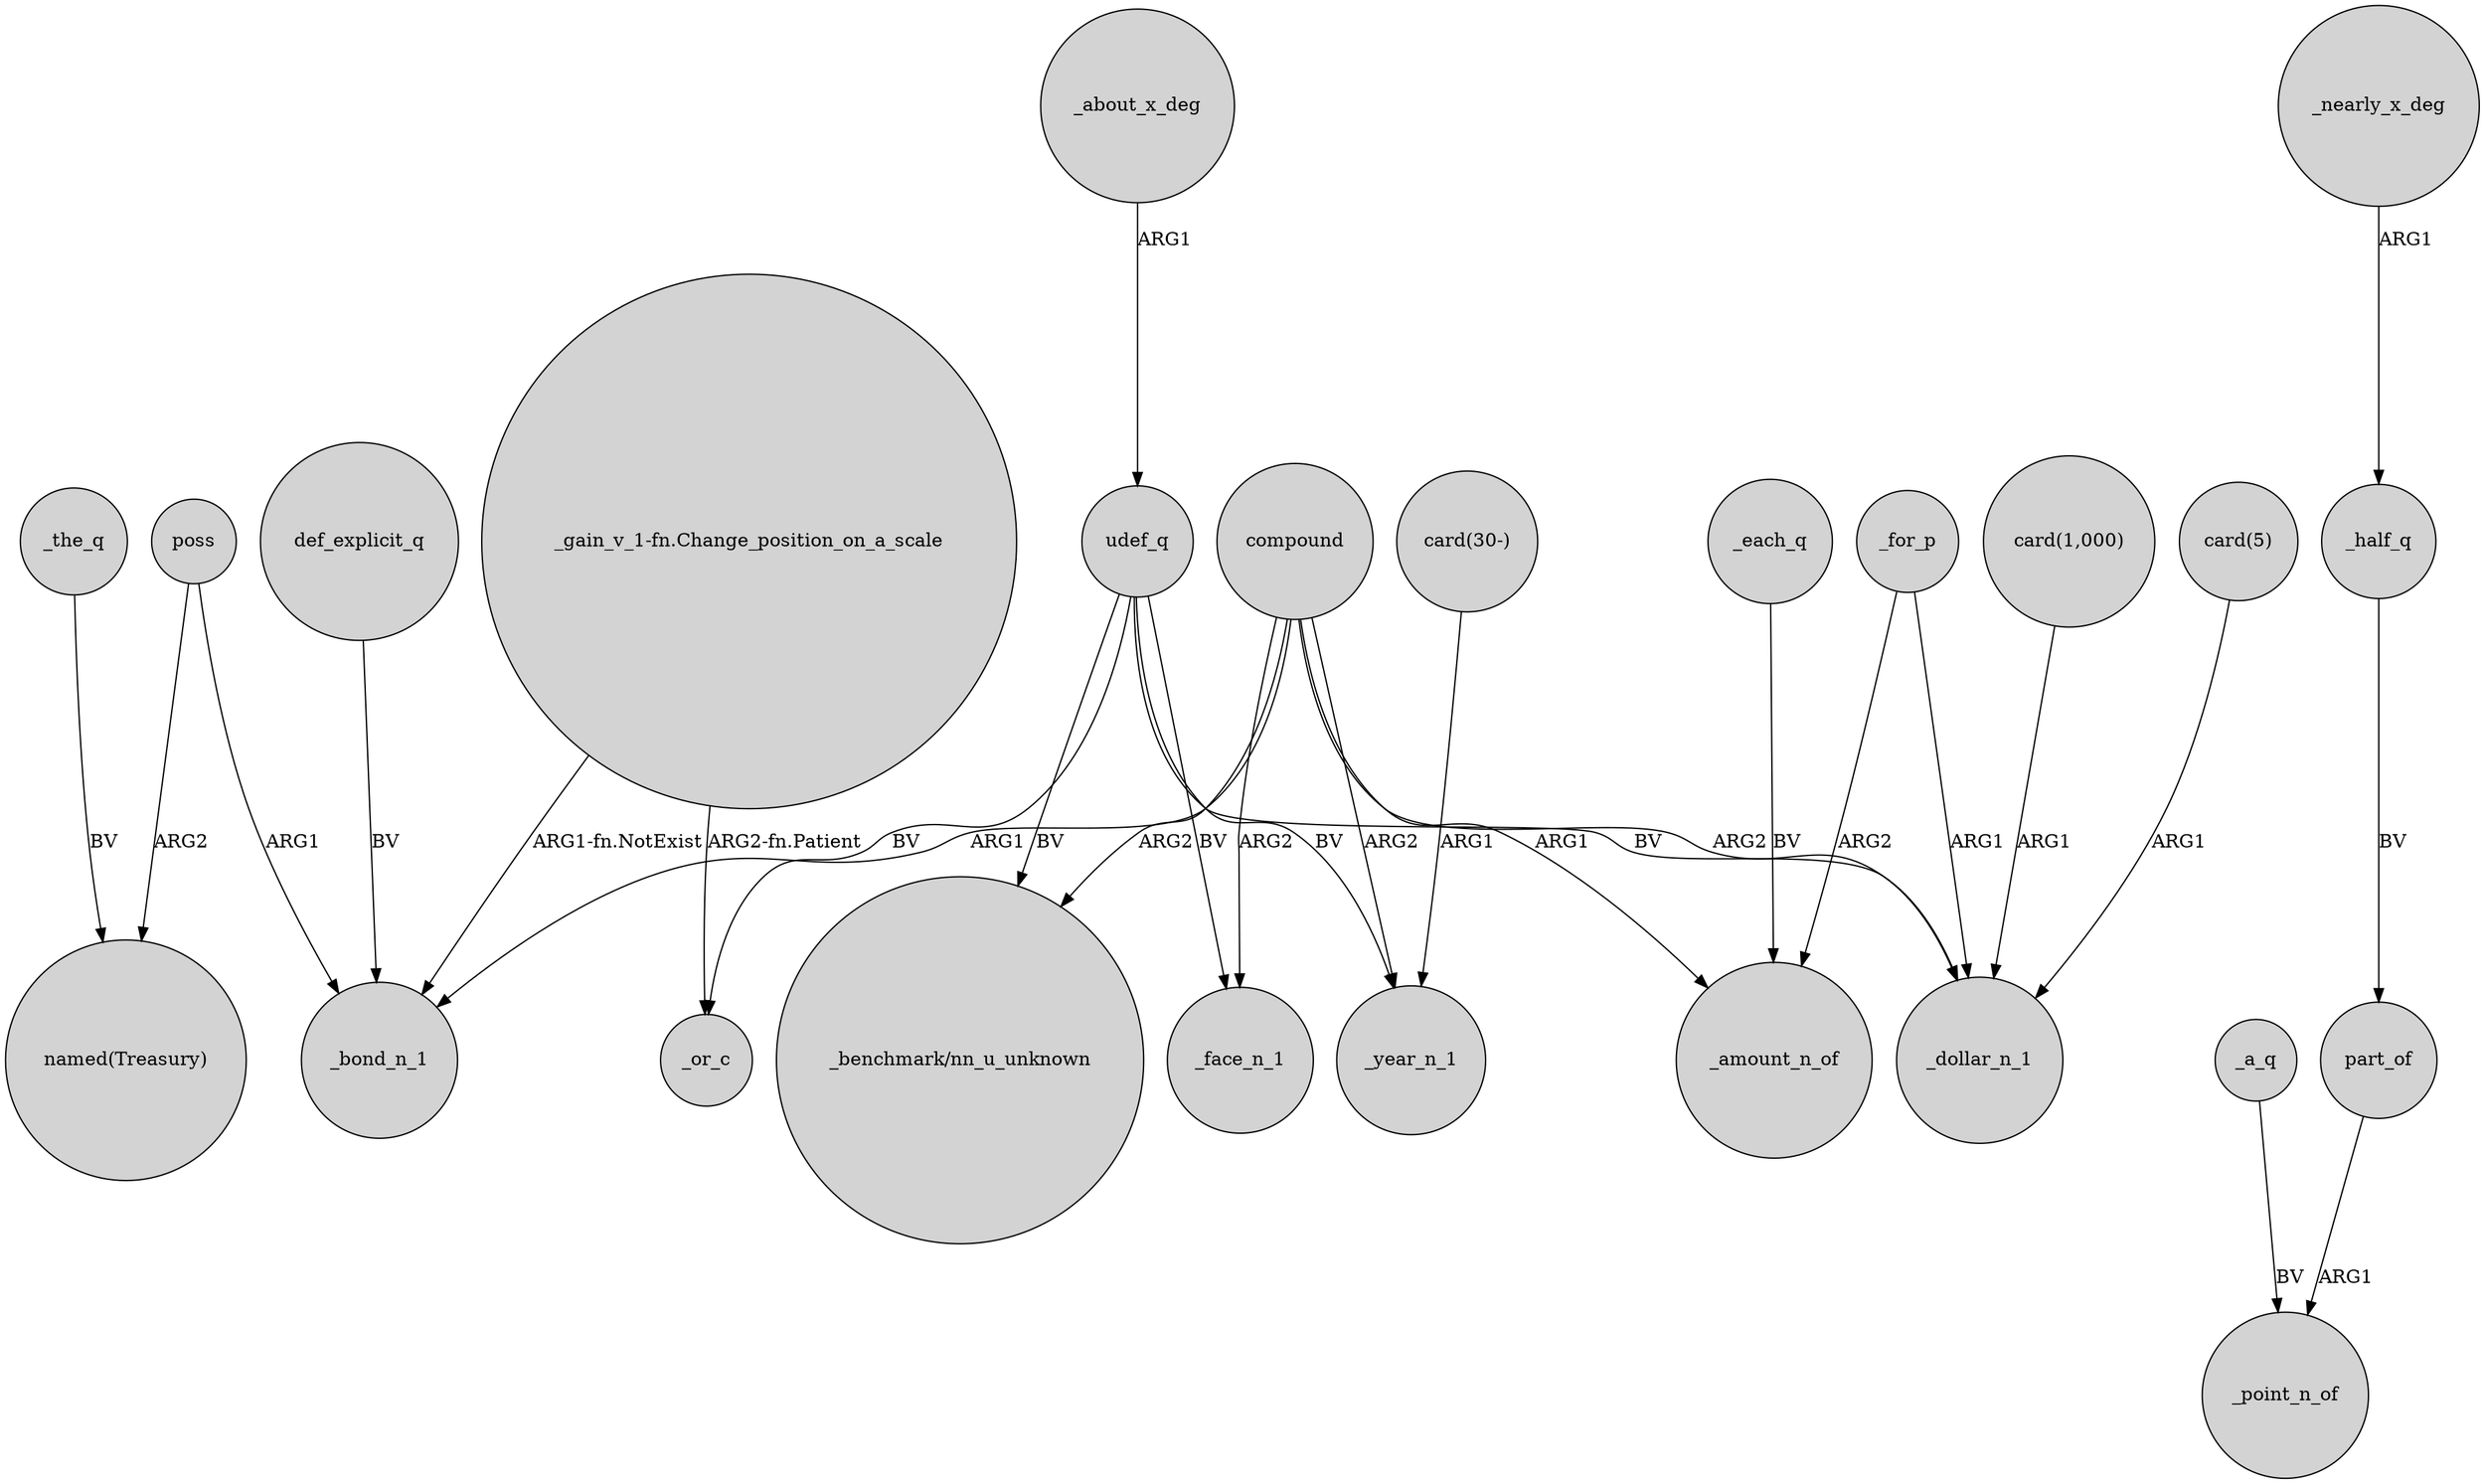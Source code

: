digraph {
	node [shape=circle style=filled]
	udef_q -> _face_n_1 [label=BV]
	part_of -> _point_n_of [label=ARG1]
	compound -> _face_n_1 [label=ARG2]
	"_gain_v_1-fn.Change_position_on_a_scale" -> _bond_n_1 [label="ARG1-fn.NotExist"]
	compound -> _bond_n_1 [label=ARG1]
	_each_q -> _amount_n_of [label=BV]
	"card(30-)" -> _year_n_1 [label=ARG1]
	udef_q -> "_benchmark/nn_u_unknown" [label=BV]
	udef_q -> _or_c [label=BV]
	_about_x_deg -> udef_q [label=ARG1]
	poss -> "named(Treasury)" [label=ARG2]
	_a_q -> _point_n_of [label=BV]
	"_gain_v_1-fn.Change_position_on_a_scale" -> _or_c [label="ARG2-fn.Patient"]
	"card(1,000)" -> _dollar_n_1 [label=ARG1]
	compound -> _amount_n_of [label=ARG1]
	compound -> "_benchmark/nn_u_unknown" [label=ARG2]
	_half_q -> part_of [label=BV]
	_for_p -> _dollar_n_1 [label=ARG1]
	_nearly_x_deg -> _half_q [label=ARG1]
	compound -> _year_n_1 [label=ARG2]
	_the_q -> "named(Treasury)" [label=BV]
	udef_q -> _year_n_1 [label=BV]
	_for_p -> _amount_n_of [label=ARG2]
	poss -> _bond_n_1 [label=ARG1]
	def_explicit_q -> _bond_n_1 [label=BV]
	compound -> _dollar_n_1 [label=ARG2]
	"card(5)" -> _dollar_n_1 [label=ARG1]
	udef_q -> _dollar_n_1 [label=BV]
}

